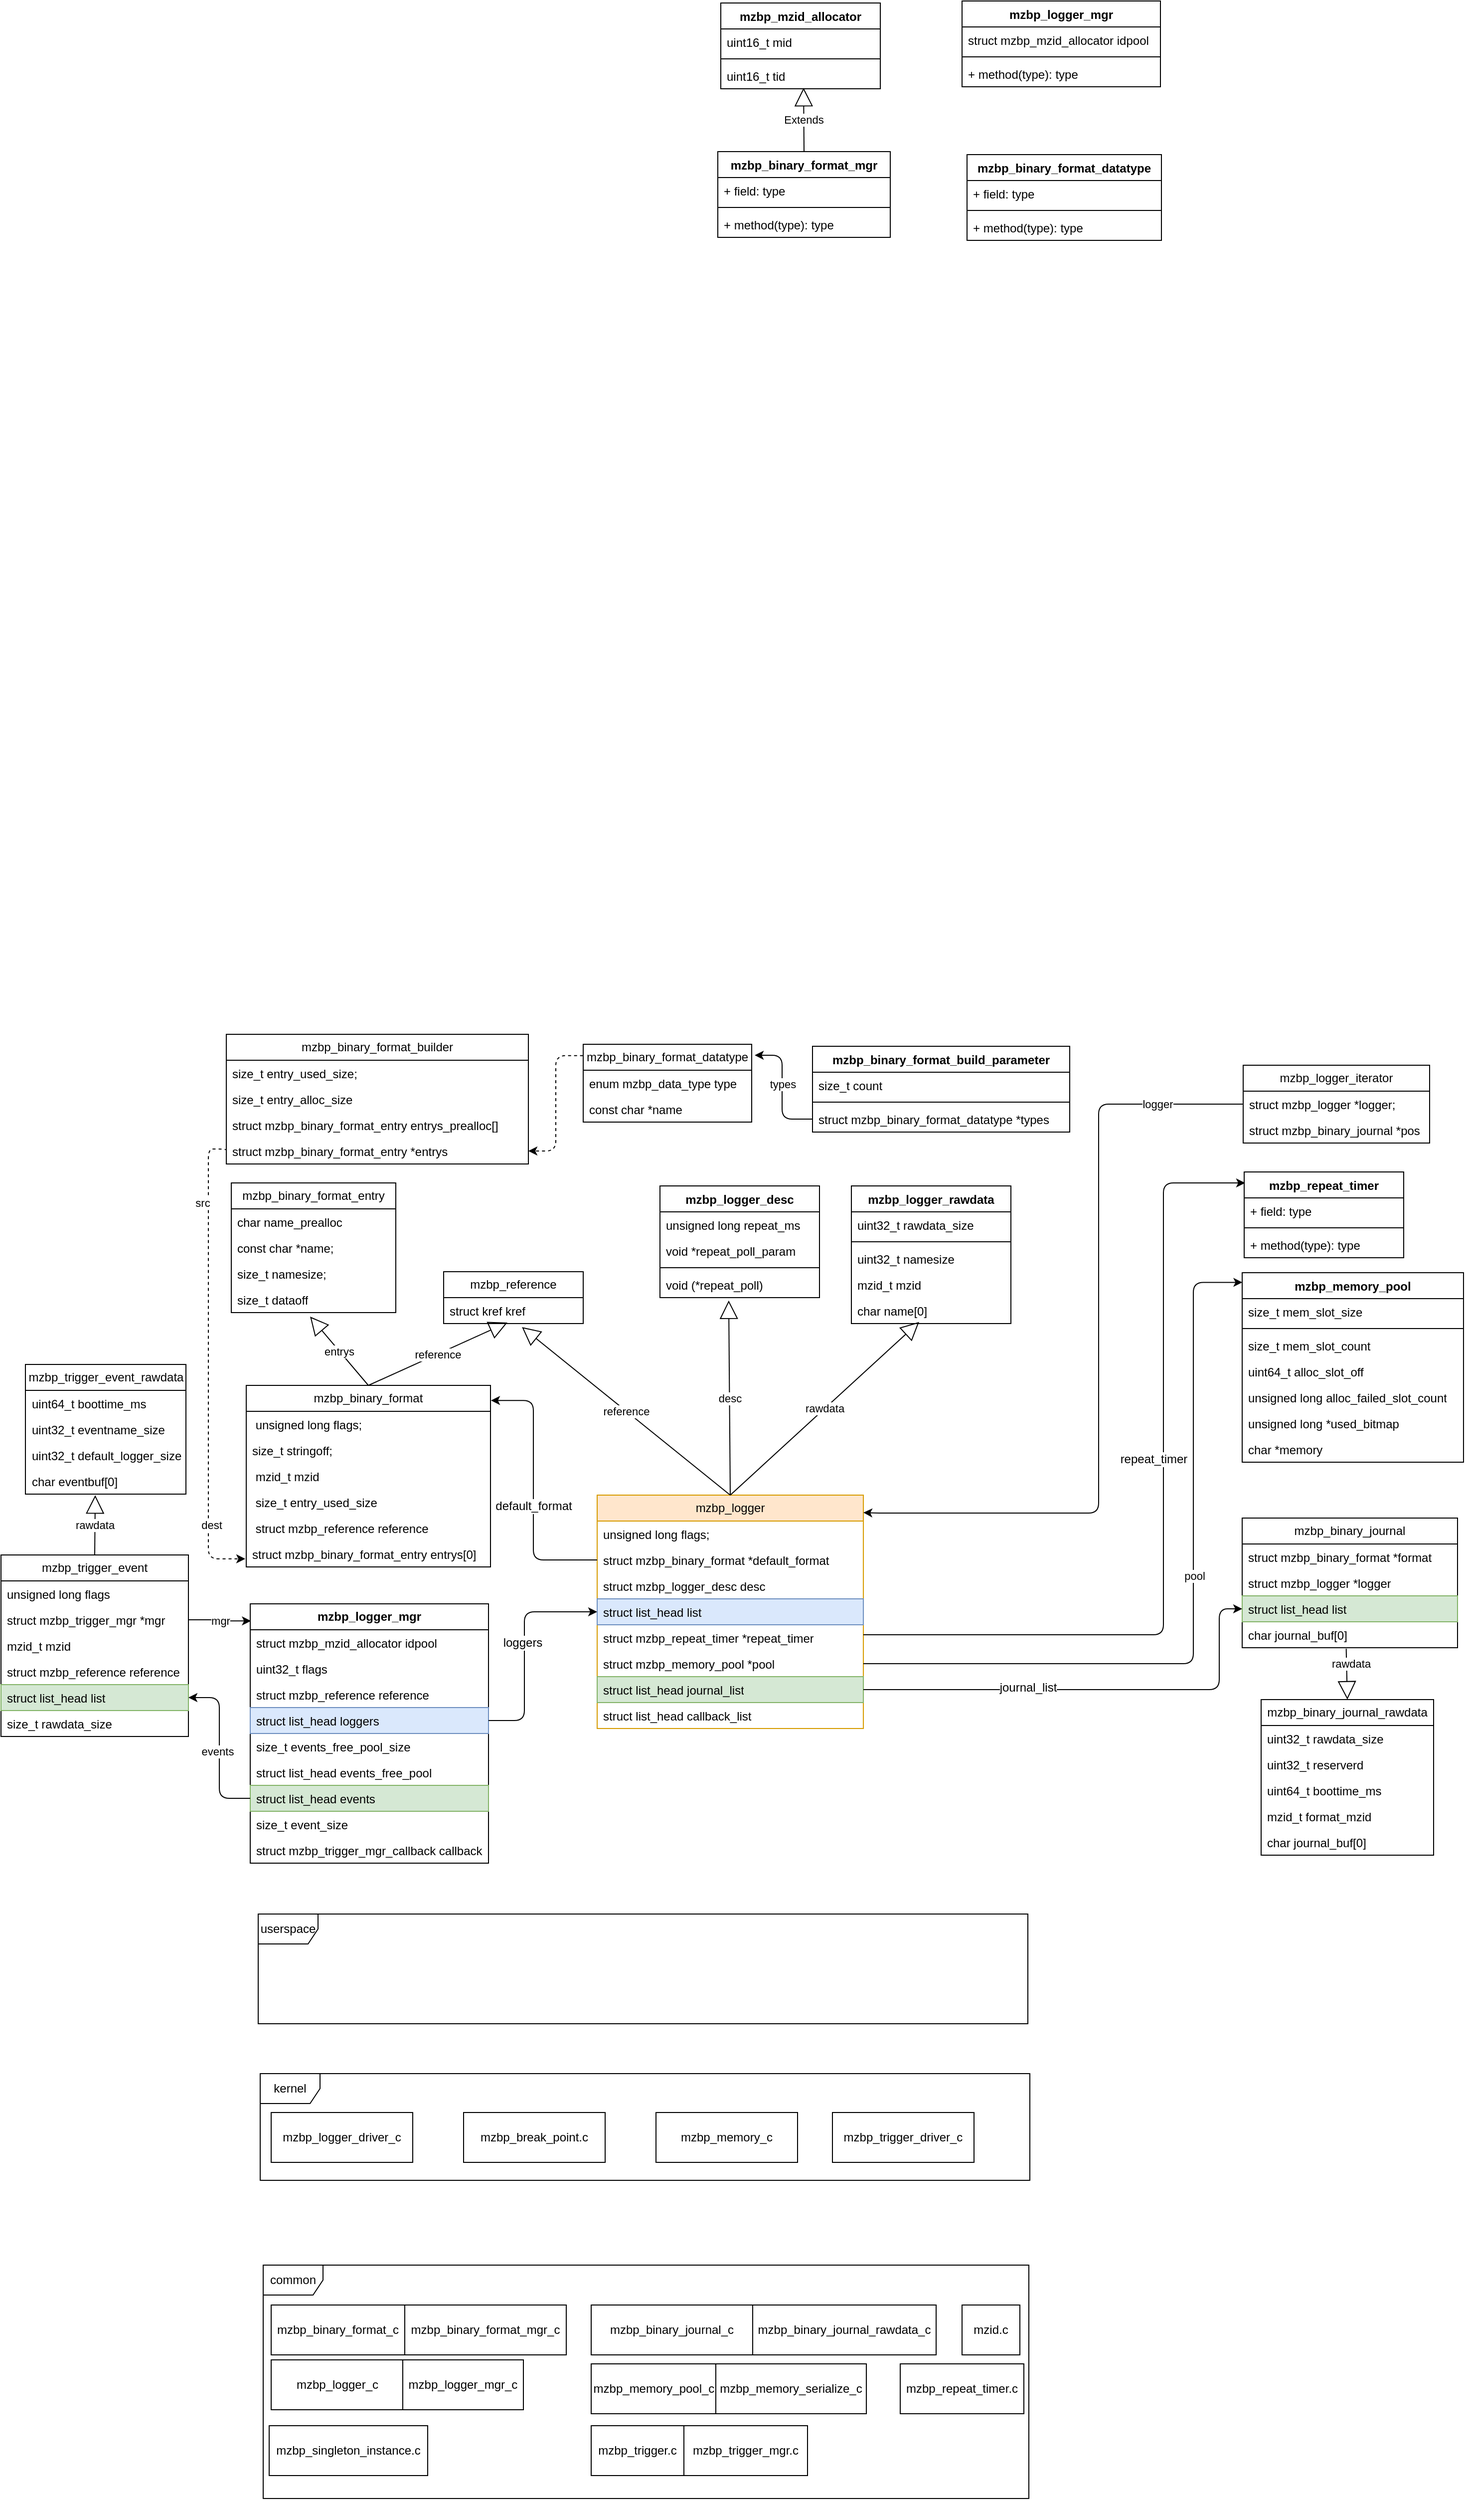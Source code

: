 <mxfile version="24.3.1" type="github">
  <diagram name="第 1 页" id="g3Hd0jUkaO_XOJKfGeiR">
    <mxGraphModel dx="2413" dy="306" grid="0" gridSize="10" guides="1" tooltips="1" connect="1" arrows="1" fold="1" page="0" pageScale="1" pageWidth="827" pageHeight="1169" math="0" shadow="0">
      <root>
        <mxCell id="0" />
        <mxCell id="1" parent="0" />
        <mxCell id="iTceiT4nKeH-VWD7ciHX-1" value="mzbp_reference" style="swimlane;fontStyle=0;childLayout=stackLayout;horizontal=1;startSize=26;fillColor=none;horizontalStack=0;resizeParent=1;resizeParentMax=0;resizeLast=0;collapsible=1;marginBottom=0;whiteSpace=wrap;html=1;" parent="1" vertex="1">
          <mxGeometry x="-50" y="1740" width="140" height="52" as="geometry" />
        </mxCell>
        <mxCell id="iTceiT4nKeH-VWD7ciHX-2" value="struct kref kref" style="text;strokeColor=none;fillColor=none;align=left;verticalAlign=top;spacingLeft=4;spacingRight=4;overflow=hidden;rotatable=0;points=[[0,0.5],[1,0.5]];portConstraint=eastwest;whiteSpace=wrap;html=1;" parent="iTceiT4nKeH-VWD7ciHX-1" vertex="1">
          <mxGeometry y="26" width="140" height="26" as="geometry" />
        </mxCell>
        <mxCell id="iTceiT4nKeH-VWD7ciHX-5" value="mzbp_binary_format" style="swimlane;fontStyle=0;childLayout=stackLayout;horizontal=1;startSize=26;fillColor=none;horizontalStack=0;resizeParent=1;resizeParentMax=0;resizeLast=0;collapsible=1;marginBottom=0;whiteSpace=wrap;html=1;" parent="1" vertex="1">
          <mxGeometry x="-248" y="1854" width="245" height="182" as="geometry" />
        </mxCell>
        <mxCell id="iTceiT4nKeH-VWD7ciHX-6" value="&amp;nbsp;unsigned long flags;" style="text;strokeColor=none;fillColor=none;align=left;verticalAlign=top;spacingLeft=4;spacingRight=4;overflow=hidden;rotatable=0;points=[[0,0.5],[1,0.5]];portConstraint=eastwest;whiteSpace=wrap;html=1;" parent="iTceiT4nKeH-VWD7ciHX-5" vertex="1">
          <mxGeometry y="26" width="245" height="26" as="geometry" />
        </mxCell>
        <mxCell id="0FKUfAftavoVTA-sGFL--50" value="size_t stringoff;" style="text;strokeColor=none;fillColor=none;align=left;verticalAlign=top;spacingLeft=4;spacingRight=4;overflow=hidden;rotatable=0;points=[[0,0.5],[1,0.5]];portConstraint=eastwest;whiteSpace=wrap;html=1;" parent="iTceiT4nKeH-VWD7ciHX-5" vertex="1">
          <mxGeometry y="52" width="245" height="26" as="geometry" />
        </mxCell>
        <mxCell id="iTceiT4nKeH-VWD7ciHX-7" value="&amp;nbsp;mzid_t mzid" style="text;strokeColor=none;fillColor=none;align=left;verticalAlign=top;spacingLeft=4;spacingRight=4;overflow=hidden;rotatable=0;points=[[0,0.5],[1,0.5]];portConstraint=eastwest;whiteSpace=wrap;html=1;" parent="iTceiT4nKeH-VWD7ciHX-5" vertex="1">
          <mxGeometry y="78" width="245" height="26" as="geometry" />
        </mxCell>
        <mxCell id="0FKUfAftavoVTA-sGFL--49" value="&amp;nbsp;size_t entry_used_size" style="text;strokeColor=none;fillColor=none;align=left;verticalAlign=top;spacingLeft=4;spacingRight=4;overflow=hidden;rotatable=0;points=[[0,0.5],[1,0.5]];portConstraint=eastwest;whiteSpace=wrap;html=1;" parent="iTceiT4nKeH-VWD7ciHX-5" vertex="1">
          <mxGeometry y="104" width="245" height="26" as="geometry" />
        </mxCell>
        <mxCell id="0FKUfAftavoVTA-sGFL--17" value="&amp;nbsp;struct mzbp_reference reference" style="text;strokeColor=none;fillColor=none;align=left;verticalAlign=top;spacingLeft=4;spacingRight=4;overflow=hidden;rotatable=0;points=[[0,0.5],[1,0.5]];portConstraint=eastwest;whiteSpace=wrap;html=1;" parent="iTceiT4nKeH-VWD7ciHX-5" vertex="1">
          <mxGeometry y="130" width="245" height="26" as="geometry" />
        </mxCell>
        <mxCell id="iTceiT4nKeH-VWD7ciHX-8" value="struct mzbp_binary_format_entry entrys[0]" style="text;strokeColor=none;fillColor=none;align=left;verticalAlign=top;spacingLeft=4;spacingRight=4;overflow=hidden;rotatable=0;points=[[0,0.5],[1,0.5]];portConstraint=eastwest;whiteSpace=wrap;html=1;" parent="iTceiT4nKeH-VWD7ciHX-5" vertex="1">
          <mxGeometry y="156" width="245" height="26" as="geometry" />
        </mxCell>
        <mxCell id="iTceiT4nKeH-VWD7ciHX-9" value="reference" style="endArrow=block;endSize=16;endFill=0;html=1;rounded=0;exitX=0.5;exitY=0;exitDx=0;exitDy=0;entryX=0.457;entryY=0.962;entryDx=0;entryDy=0;entryPerimeter=0;" parent="1" source="iTceiT4nKeH-VWD7ciHX-5" target="iTceiT4nKeH-VWD7ciHX-2" edge="1">
          <mxGeometry width="160" relative="1" as="geometry">
            <mxPoint x="215" y="1607" as="sourcePoint" />
            <mxPoint x="375" y="1607" as="targetPoint" />
          </mxGeometry>
        </mxCell>
        <mxCell id="iTceiT4nKeH-VWD7ciHX-10" value="mzbp_binary_format_entry" style="swimlane;fontStyle=0;childLayout=stackLayout;horizontal=1;startSize=26;fillColor=none;horizontalStack=0;resizeParent=1;resizeParentMax=0;resizeLast=0;collapsible=1;marginBottom=0;whiteSpace=wrap;html=1;" parent="1" vertex="1">
          <mxGeometry x="-263" y="1651" width="165" height="130" as="geometry" />
        </mxCell>
        <mxCell id="iTceiT4nKeH-VWD7ciHX-11" value="char name_prealloc" style="text;strokeColor=none;fillColor=none;align=left;verticalAlign=top;spacingLeft=4;spacingRight=4;overflow=hidden;rotatable=0;points=[[0,0.5],[1,0.5]];portConstraint=eastwest;whiteSpace=wrap;html=1;" parent="iTceiT4nKeH-VWD7ciHX-10" vertex="1">
          <mxGeometry y="26" width="165" height="26" as="geometry" />
        </mxCell>
        <mxCell id="iTceiT4nKeH-VWD7ciHX-12" value="const char *name;" style="text;strokeColor=none;fillColor=none;align=left;verticalAlign=top;spacingLeft=4;spacingRight=4;overflow=hidden;rotatable=0;points=[[0,0.5],[1,0.5]];portConstraint=eastwest;whiteSpace=wrap;html=1;" parent="iTceiT4nKeH-VWD7ciHX-10" vertex="1">
          <mxGeometry y="52" width="165" height="26" as="geometry" />
        </mxCell>
        <mxCell id="iTceiT4nKeH-VWD7ciHX-13" value="size_t namesize;" style="text;strokeColor=none;fillColor=none;align=left;verticalAlign=top;spacingLeft=4;spacingRight=4;overflow=hidden;rotatable=0;points=[[0,0.5],[1,0.5]];portConstraint=eastwest;whiteSpace=wrap;html=1;" parent="iTceiT4nKeH-VWD7ciHX-10" vertex="1">
          <mxGeometry y="78" width="165" height="26" as="geometry" />
        </mxCell>
        <mxCell id="iTceiT4nKeH-VWD7ciHX-14" value="size_t dataoff" style="text;strokeColor=none;fillColor=none;align=left;verticalAlign=top;spacingLeft=4;spacingRight=4;overflow=hidden;rotatable=0;points=[[0,0.5],[1,0.5]];portConstraint=eastwest;whiteSpace=wrap;html=1;" parent="iTceiT4nKeH-VWD7ciHX-10" vertex="1">
          <mxGeometry y="104" width="165" height="26" as="geometry" />
        </mxCell>
        <mxCell id="iTceiT4nKeH-VWD7ciHX-15" value="entrys" style="endArrow=block;endSize=16;endFill=0;html=1;rounded=0;exitX=0.5;exitY=0;exitDx=0;exitDy=0;entryX=0.479;entryY=1.154;entryDx=0;entryDy=0;entryPerimeter=0;" parent="1" source="iTceiT4nKeH-VWD7ciHX-5" target="iTceiT4nKeH-VWD7ciHX-14" edge="1">
          <mxGeometry width="160" relative="1" as="geometry">
            <mxPoint x="217" y="1826" as="sourcePoint" />
            <mxPoint x="377" y="1826" as="targetPoint" />
          </mxGeometry>
        </mxCell>
        <mxCell id="iTceiT4nKeH-VWD7ciHX-16" value="mzbp_logger" style="swimlane;fontStyle=0;childLayout=stackLayout;horizontal=1;startSize=26;fillColor=#ffe6cc;horizontalStack=0;resizeParent=1;resizeParentMax=0;resizeLast=0;collapsible=1;marginBottom=0;whiteSpace=wrap;html=1;strokeColor=#d79b00;" parent="1" vertex="1">
          <mxGeometry x="104" y="1964" width="267" height="234" as="geometry" />
        </mxCell>
        <mxCell id="iTceiT4nKeH-VWD7ciHX-17" value="unsigned long flags;" style="text;strokeColor=none;fillColor=none;align=left;verticalAlign=top;spacingLeft=4;spacingRight=4;overflow=hidden;rotatable=0;points=[[0,0.5],[1,0.5]];portConstraint=eastwest;whiteSpace=wrap;html=1;" parent="iTceiT4nKeH-VWD7ciHX-16" vertex="1">
          <mxGeometry y="26" width="267" height="26" as="geometry" />
        </mxCell>
        <mxCell id="0FKUfAftavoVTA-sGFL--28" value="struct mzbp_binary_format *default_format" style="text;strokeColor=none;fillColor=none;align=left;verticalAlign=top;spacingLeft=4;spacingRight=4;overflow=hidden;rotatable=0;points=[[0,0.5],[1,0.5]];portConstraint=eastwest;whiteSpace=wrap;html=1;" parent="iTceiT4nKeH-VWD7ciHX-16" vertex="1">
          <mxGeometry y="52" width="267" height="26" as="geometry" />
        </mxCell>
        <mxCell id="0FKUfAftavoVTA-sGFL--27" value="struct mzbp_logger_desc desc" style="text;strokeColor=none;fillColor=none;align=left;verticalAlign=top;spacingLeft=4;spacingRight=4;overflow=hidden;rotatable=0;points=[[0,0.5],[1,0.5]];portConstraint=eastwest;whiteSpace=wrap;html=1;" parent="iTceiT4nKeH-VWD7ciHX-16" vertex="1">
          <mxGeometry y="78" width="267" height="26" as="geometry" />
        </mxCell>
        <mxCell id="iTceiT4nKeH-VWD7ciHX-18" value="struct list_head list" style="text;strokeColor=#6c8ebf;fillColor=#dae8fc;align=left;verticalAlign=top;spacingLeft=4;spacingRight=4;overflow=hidden;rotatable=0;points=[[0,0.5],[1,0.5]];portConstraint=eastwest;whiteSpace=wrap;html=1;" parent="iTceiT4nKeH-VWD7ciHX-16" vertex="1">
          <mxGeometry y="104" width="267" height="26" as="geometry" />
        </mxCell>
        <mxCell id="iTceiT4nKeH-VWD7ciHX-37" value="struct mzbp_repeat_timer *repeat_timer" style="text;strokeColor=none;fillColor=none;align=left;verticalAlign=top;spacingLeft=4;spacingRight=4;overflow=hidden;rotatable=0;points=[[0,0.5],[1,0.5]];portConstraint=eastwest;whiteSpace=wrap;html=1;" parent="iTceiT4nKeH-VWD7ciHX-16" vertex="1">
          <mxGeometry y="130" width="267" height="26" as="geometry" />
        </mxCell>
        <mxCell id="iTceiT4nKeH-VWD7ciHX-19" value="struct mzbp_memory_pool *pool" style="text;strokeColor=none;fillColor=none;align=left;verticalAlign=top;spacingLeft=4;spacingRight=4;overflow=hidden;rotatable=0;points=[[0,0.5],[1,0.5]];portConstraint=eastwest;whiteSpace=wrap;html=1;" parent="iTceiT4nKeH-VWD7ciHX-16" vertex="1">
          <mxGeometry y="156" width="267" height="26" as="geometry" />
        </mxCell>
        <mxCell id="2hhD5rwbu-yavu2AxfHl-5" value="struct list_head journal_list" style="text;strokeColor=#82b366;fillColor=#d5e8d4;align=left;verticalAlign=top;spacingLeft=4;spacingRight=4;overflow=hidden;rotatable=0;points=[[0,0.5],[1,0.5]];portConstraint=eastwest;whiteSpace=wrap;html=1;" vertex="1" parent="iTceiT4nKeH-VWD7ciHX-16">
          <mxGeometry y="182" width="267" height="26" as="geometry" />
        </mxCell>
        <mxCell id="2hhD5rwbu-yavu2AxfHl-1" value="struct list_head callback_list" style="text;strokeColor=none;fillColor=none;align=left;verticalAlign=top;spacingLeft=4;spacingRight=4;overflow=hidden;rotatable=0;points=[[0,0.5],[1,0.5]];portConstraint=eastwest;whiteSpace=wrap;html=1;" vertex="1" parent="iTceiT4nKeH-VWD7ciHX-16">
          <mxGeometry y="208" width="267" height="26" as="geometry" />
        </mxCell>
        <mxCell id="iTceiT4nKeH-VWD7ciHX-20" value="mzbp_logger_desc" style="swimlane;fontStyle=1;align=center;verticalAlign=top;childLayout=stackLayout;horizontal=1;startSize=26;horizontalStack=0;resizeParent=1;resizeParentMax=0;resizeLast=0;collapsible=1;marginBottom=0;whiteSpace=wrap;html=1;" parent="1" vertex="1">
          <mxGeometry x="167" y="1654" width="160" height="112" as="geometry" />
        </mxCell>
        <mxCell id="iTceiT4nKeH-VWD7ciHX-21" value="unsigned long repeat_ms" style="text;strokeColor=none;fillColor=none;align=left;verticalAlign=top;spacingLeft=4;spacingRight=4;overflow=hidden;rotatable=0;points=[[0,0.5],[1,0.5]];portConstraint=eastwest;whiteSpace=wrap;html=1;" parent="iTceiT4nKeH-VWD7ciHX-20" vertex="1">
          <mxGeometry y="26" width="160" height="26" as="geometry" />
        </mxCell>
        <mxCell id="iTceiT4nKeH-VWD7ciHX-47" value="void *repeat_poll_param" style="text;strokeColor=none;fillColor=none;align=left;verticalAlign=top;spacingLeft=4;spacingRight=4;overflow=hidden;rotatable=0;points=[[0,0.5],[1,0.5]];portConstraint=eastwest;whiteSpace=wrap;html=1;" parent="iTceiT4nKeH-VWD7ciHX-20" vertex="1">
          <mxGeometry y="52" width="160" height="26" as="geometry" />
        </mxCell>
        <mxCell id="iTceiT4nKeH-VWD7ciHX-22" value="" style="line;strokeWidth=1;fillColor=none;align=left;verticalAlign=middle;spacingTop=-1;spacingLeft=3;spacingRight=3;rotatable=0;labelPosition=right;points=[];portConstraint=eastwest;strokeColor=inherit;" parent="iTceiT4nKeH-VWD7ciHX-20" vertex="1">
          <mxGeometry y="78" width="160" height="8" as="geometry" />
        </mxCell>
        <mxCell id="iTceiT4nKeH-VWD7ciHX-23" value="void (*repeat_poll)" style="text;strokeColor=none;fillColor=none;align=left;verticalAlign=top;spacingLeft=4;spacingRight=4;overflow=hidden;rotatable=0;points=[[0,0.5],[1,0.5]];portConstraint=eastwest;whiteSpace=wrap;html=1;" parent="iTceiT4nKeH-VWD7ciHX-20" vertex="1">
          <mxGeometry y="86" width="160" height="26" as="geometry" />
        </mxCell>
        <mxCell id="iTceiT4nKeH-VWD7ciHX-24" style="edgeStyle=orthogonalEdgeStyle;rounded=1;orthogonalLoop=1;jettySize=auto;html=1;curved=0;exitX=0;exitY=0.5;exitDx=0;exitDy=0;entryX=1.002;entryY=0.083;entryDx=0;entryDy=0;entryPerimeter=0;" parent="1" source="0FKUfAftavoVTA-sGFL--28" target="iTceiT4nKeH-VWD7ciHX-5" edge="1">
          <mxGeometry relative="1" as="geometry">
            <mxPoint x="-3" y="1897" as="targetPoint" />
            <Array as="points">
              <mxPoint x="40" y="2029" />
              <mxPoint x="40" y="1869" />
            </Array>
          </mxGeometry>
        </mxCell>
        <mxCell id="iTceiT4nKeH-VWD7ciHX-25" value="&lt;span style=&quot;font-size: 12px; text-align: left; text-wrap: wrap;&quot;&gt;default_format&lt;/span&gt;" style="edgeLabel;html=1;align=center;verticalAlign=middle;resizable=0;points=[];" parent="iTceiT4nKeH-VWD7ciHX-24" vertex="1" connectable="0">
          <mxGeometry x="-0.109" relative="1" as="geometry">
            <mxPoint as="offset" />
          </mxGeometry>
        </mxCell>
        <mxCell id="iTceiT4nKeH-VWD7ciHX-26" value="desc" style="endArrow=block;endSize=16;endFill=0;html=1;rounded=0;exitX=0.5;exitY=0;exitDx=0;exitDy=0;entryX=0.431;entryY=1.109;entryDx=0;entryDy=0;entryPerimeter=0;" parent="1" source="iTceiT4nKeH-VWD7ciHX-16" target="iTceiT4nKeH-VWD7ciHX-23" edge="1">
          <mxGeometry width="160" relative="1" as="geometry">
            <mxPoint x="604" y="1961" as="sourcePoint" />
            <mxPoint x="288" y="1676" as="targetPoint" />
          </mxGeometry>
        </mxCell>
        <mxCell id="iTceiT4nKeH-VWD7ciHX-27" value="mzbp_repeat_timer" style="swimlane;fontStyle=1;align=center;verticalAlign=top;childLayout=stackLayout;horizontal=1;startSize=26;horizontalStack=0;resizeParent=1;resizeParentMax=0;resizeLast=0;collapsible=1;marginBottom=0;whiteSpace=wrap;html=1;" parent="1" vertex="1">
          <mxGeometry x="753" y="1640" width="160" height="86" as="geometry" />
        </mxCell>
        <mxCell id="iTceiT4nKeH-VWD7ciHX-28" value="+ field: type" style="text;strokeColor=none;fillColor=none;align=left;verticalAlign=top;spacingLeft=4;spacingRight=4;overflow=hidden;rotatable=0;points=[[0,0.5],[1,0.5]];portConstraint=eastwest;whiteSpace=wrap;html=1;" parent="iTceiT4nKeH-VWD7ciHX-27" vertex="1">
          <mxGeometry y="26" width="160" height="26" as="geometry" />
        </mxCell>
        <mxCell id="iTceiT4nKeH-VWD7ciHX-29" value="" style="line;strokeWidth=1;fillColor=none;align=left;verticalAlign=middle;spacingTop=-1;spacingLeft=3;spacingRight=3;rotatable=0;labelPosition=right;points=[];portConstraint=eastwest;strokeColor=inherit;" parent="iTceiT4nKeH-VWD7ciHX-27" vertex="1">
          <mxGeometry y="52" width="160" height="8" as="geometry" />
        </mxCell>
        <mxCell id="iTceiT4nKeH-VWD7ciHX-30" value="+ method(type): type" style="text;strokeColor=none;fillColor=none;align=left;verticalAlign=top;spacingLeft=4;spacingRight=4;overflow=hidden;rotatable=0;points=[[0,0.5],[1,0.5]];portConstraint=eastwest;whiteSpace=wrap;html=1;" parent="iTceiT4nKeH-VWD7ciHX-27" vertex="1">
          <mxGeometry y="60" width="160" height="26" as="geometry" />
        </mxCell>
        <mxCell id="iTceiT4nKeH-VWD7ciHX-31" style="edgeStyle=orthogonalEdgeStyle;rounded=1;orthogonalLoop=1;jettySize=auto;html=1;entryX=0.006;entryY=0.128;entryDx=0;entryDy=0;entryPerimeter=0;curved=0;" parent="1" target="iTceiT4nKeH-VWD7ciHX-27" edge="1">
          <mxGeometry relative="1" as="geometry">
            <Array as="points">
              <mxPoint x="672" y="2104" />
              <mxPoint x="672" y="1651" />
            </Array>
            <mxPoint x="371" y="2104" as="sourcePoint" />
          </mxGeometry>
        </mxCell>
        <mxCell id="iTceiT4nKeH-VWD7ciHX-32" value="&lt;span style=&quot;font-size: 12px; text-align: left; text-wrap: wrap;&quot;&gt;repeat_timer&lt;/span&gt;" style="edgeLabel;html=1;align=center;verticalAlign=middle;resizable=0;points=[];" parent="iTceiT4nKeH-VWD7ciHX-31" vertex="1" connectable="0">
          <mxGeometry x="0.137" y="1" relative="1" as="geometry">
            <mxPoint x="-9" y="-2" as="offset" />
          </mxGeometry>
        </mxCell>
        <mxCell id="iTceiT4nKeH-VWD7ciHX-33" value="mzbp_memory_pool" style="swimlane;fontStyle=1;align=center;verticalAlign=top;childLayout=stackLayout;horizontal=1;startSize=26;horizontalStack=0;resizeParent=1;resizeParentMax=0;resizeLast=0;collapsible=1;marginBottom=0;whiteSpace=wrap;html=1;" parent="1" vertex="1">
          <mxGeometry x="751" y="1741" width="222" height="190" as="geometry" />
        </mxCell>
        <mxCell id="iTceiT4nKeH-VWD7ciHX-34" value="size_t mem_slot_size" style="text;strokeColor=none;fillColor=none;align=left;verticalAlign=top;spacingLeft=4;spacingRight=4;overflow=hidden;rotatable=0;points=[[0,0.5],[1,0.5]];portConstraint=eastwest;whiteSpace=wrap;html=1;" parent="iTceiT4nKeH-VWD7ciHX-33" vertex="1">
          <mxGeometry y="26" width="222" height="26" as="geometry" />
        </mxCell>
        <mxCell id="iTceiT4nKeH-VWD7ciHX-35" value="" style="line;strokeWidth=1;fillColor=none;align=left;verticalAlign=middle;spacingTop=-1;spacingLeft=3;spacingRight=3;rotatable=0;labelPosition=right;points=[];portConstraint=eastwest;strokeColor=inherit;" parent="iTceiT4nKeH-VWD7ciHX-33" vertex="1">
          <mxGeometry y="52" width="222" height="8" as="geometry" />
        </mxCell>
        <mxCell id="iTceiT4nKeH-VWD7ciHX-36" value="size_t mem_slot_count" style="text;strokeColor=none;fillColor=none;align=left;verticalAlign=top;spacingLeft=4;spacingRight=4;overflow=hidden;rotatable=0;points=[[0,0.5],[1,0.5]];portConstraint=eastwest;whiteSpace=wrap;html=1;" parent="iTceiT4nKeH-VWD7ciHX-33" vertex="1">
          <mxGeometry y="60" width="222" height="26" as="geometry" />
        </mxCell>
        <mxCell id="0FKUfAftavoVTA-sGFL--19" value="uint64_t alloc_slot_off" style="text;strokeColor=none;fillColor=none;align=left;verticalAlign=top;spacingLeft=4;spacingRight=4;overflow=hidden;rotatable=0;points=[[0,0.5],[1,0.5]];portConstraint=eastwest;whiteSpace=wrap;html=1;" parent="iTceiT4nKeH-VWD7ciHX-33" vertex="1">
          <mxGeometry y="86" width="222" height="26" as="geometry" />
        </mxCell>
        <mxCell id="0FKUfAftavoVTA-sGFL--20" value="unsigned long alloc_failed_slot_count" style="text;strokeColor=none;fillColor=none;align=left;verticalAlign=top;spacingLeft=4;spacingRight=4;overflow=hidden;rotatable=0;points=[[0,0.5],[1,0.5]];portConstraint=eastwest;whiteSpace=wrap;html=1;" parent="iTceiT4nKeH-VWD7ciHX-33" vertex="1">
          <mxGeometry y="112" width="222" height="26" as="geometry" />
        </mxCell>
        <mxCell id="0FKUfAftavoVTA-sGFL--21" value="unsigned long *used_bitmap" style="text;strokeColor=none;fillColor=none;align=left;verticalAlign=top;spacingLeft=4;spacingRight=4;overflow=hidden;rotatable=0;points=[[0,0.5],[1,0.5]];portConstraint=eastwest;whiteSpace=wrap;html=1;" parent="iTceiT4nKeH-VWD7ciHX-33" vertex="1">
          <mxGeometry y="138" width="222" height="26" as="geometry" />
        </mxCell>
        <mxCell id="0FKUfAftavoVTA-sGFL--22" value="char *memory" style="text;strokeColor=none;fillColor=none;align=left;verticalAlign=top;spacingLeft=4;spacingRight=4;overflow=hidden;rotatable=0;points=[[0,0.5],[1,0.5]];portConstraint=eastwest;whiteSpace=wrap;html=1;" parent="iTceiT4nKeH-VWD7ciHX-33" vertex="1">
          <mxGeometry y="164" width="222" height="26" as="geometry" />
        </mxCell>
        <mxCell id="iTceiT4nKeH-VWD7ciHX-38" style="edgeStyle=orthogonalEdgeStyle;rounded=1;orthogonalLoop=1;jettySize=auto;html=1;curved=0;entryX=0.001;entryY=0.051;entryDx=0;entryDy=0;entryPerimeter=0;exitX=1;exitY=0.5;exitDx=0;exitDy=0;" parent="1" source="iTceiT4nKeH-VWD7ciHX-19" target="iTceiT4nKeH-VWD7ciHX-33" edge="1">
          <mxGeometry relative="1" as="geometry">
            <Array as="points">
              <mxPoint x="702" y="2133" />
              <mxPoint x="702" y="1751" />
            </Array>
            <mxPoint x="473" y="1871" as="sourcePoint" />
            <mxPoint x="709.11" y="1833.63" as="targetPoint" />
          </mxGeometry>
        </mxCell>
        <mxCell id="iTceiT4nKeH-VWD7ciHX-39" value="pool" style="edgeLabel;html=1;align=center;verticalAlign=middle;resizable=0;points=[];" parent="iTceiT4nKeH-VWD7ciHX-38" vertex="1" connectable="0">
          <mxGeometry x="0.1" y="-1" relative="1" as="geometry">
            <mxPoint as="offset" />
          </mxGeometry>
        </mxCell>
        <mxCell id="iTceiT4nKeH-VWD7ciHX-40" value="mzbp_logger_rawdata" style="swimlane;fontStyle=1;align=center;verticalAlign=top;childLayout=stackLayout;horizontal=1;startSize=26;horizontalStack=0;resizeParent=1;resizeParentMax=0;resizeLast=0;collapsible=1;marginBottom=0;whiteSpace=wrap;html=1;" parent="1" vertex="1">
          <mxGeometry x="359" y="1654" width="160" height="138" as="geometry" />
        </mxCell>
        <mxCell id="iTceiT4nKeH-VWD7ciHX-41" value="uint32_t rawdata_size" style="text;strokeColor=none;fillColor=none;align=left;verticalAlign=top;spacingLeft=4;spacingRight=4;overflow=hidden;rotatable=0;points=[[0,0.5],[1,0.5]];portConstraint=eastwest;whiteSpace=wrap;html=1;" parent="iTceiT4nKeH-VWD7ciHX-40" vertex="1">
          <mxGeometry y="26" width="160" height="26" as="geometry" />
        </mxCell>
        <mxCell id="iTceiT4nKeH-VWD7ciHX-42" value="" style="line;strokeWidth=1;fillColor=none;align=left;verticalAlign=middle;spacingTop=-1;spacingLeft=3;spacingRight=3;rotatable=0;labelPosition=right;points=[];portConstraint=eastwest;strokeColor=inherit;" parent="iTceiT4nKeH-VWD7ciHX-40" vertex="1">
          <mxGeometry y="52" width="160" height="8" as="geometry" />
        </mxCell>
        <mxCell id="iTceiT4nKeH-VWD7ciHX-43" value="uint32_t namesize" style="text;strokeColor=none;fillColor=none;align=left;verticalAlign=top;spacingLeft=4;spacingRight=4;overflow=hidden;rotatable=0;points=[[0,0.5],[1,0.5]];portConstraint=eastwest;whiteSpace=wrap;html=1;" parent="iTceiT4nKeH-VWD7ciHX-40" vertex="1">
          <mxGeometry y="60" width="160" height="26" as="geometry" />
        </mxCell>
        <mxCell id="0FKUfAftavoVTA-sGFL--25" value="mzid_t mzid" style="text;strokeColor=none;fillColor=none;align=left;verticalAlign=top;spacingLeft=4;spacingRight=4;overflow=hidden;rotatable=0;points=[[0,0.5],[1,0.5]];portConstraint=eastwest;whiteSpace=wrap;html=1;" parent="iTceiT4nKeH-VWD7ciHX-40" vertex="1">
          <mxGeometry y="86" width="160" height="26" as="geometry" />
        </mxCell>
        <mxCell id="0FKUfAftavoVTA-sGFL--26" value="char name[0]" style="text;strokeColor=none;fillColor=none;align=left;verticalAlign=top;spacingLeft=4;spacingRight=4;overflow=hidden;rotatable=0;points=[[0,0.5],[1,0.5]];portConstraint=eastwest;whiteSpace=wrap;html=1;" parent="iTceiT4nKeH-VWD7ciHX-40" vertex="1">
          <mxGeometry y="112" width="160" height="26" as="geometry" />
        </mxCell>
        <mxCell id="iTceiT4nKeH-VWD7ciHX-44" value="rawdata" style="endArrow=block;endSize=16;endFill=0;html=1;rounded=0;exitX=0.5;exitY=0;exitDx=0;exitDy=0;entryX=0.425;entryY=0.937;entryDx=0;entryDy=0;entryPerimeter=0;" parent="1" source="iTceiT4nKeH-VWD7ciHX-16" target="0FKUfAftavoVTA-sGFL--26" edge="1">
          <mxGeometry width="160" relative="1" as="geometry">
            <mxPoint x="632" y="1957" as="sourcePoint" />
            <mxPoint x="792" y="1957" as="targetPoint" />
          </mxGeometry>
        </mxCell>
        <mxCell id="iTceiT4nKeH-VWD7ciHX-45" value="reference" style="endArrow=block;endSize=16;endFill=0;html=1;rounded=0;exitX=0.5;exitY=0;exitDx=0;exitDy=0;entryX=0.561;entryY=1.136;entryDx=0;entryDy=0;entryPerimeter=0;" parent="1" source="iTceiT4nKeH-VWD7ciHX-16" target="iTceiT4nKeH-VWD7ciHX-2" edge="1">
          <mxGeometry x="-0.003" width="160" relative="1" as="geometry">
            <mxPoint x="292" y="1965" as="sourcePoint" />
            <mxPoint x="452" y="1965" as="targetPoint" />
            <mxPoint as="offset" />
          </mxGeometry>
        </mxCell>
        <mxCell id="iTceiT4nKeH-VWD7ciHX-48" value="mzbp_logger_mgr" style="swimlane;fontStyle=1;align=center;verticalAlign=top;childLayout=stackLayout;horizontal=1;startSize=26;horizontalStack=0;resizeParent=1;resizeParentMax=0;resizeLast=0;collapsible=1;marginBottom=0;whiteSpace=wrap;html=1;" parent="1" vertex="1">
          <mxGeometry x="470" y="466" width="199" height="86" as="geometry" />
        </mxCell>
        <mxCell id="iTceiT4nKeH-VWD7ciHX-49" value="struct mzbp_mzid_allocator idpool" style="text;strokeColor=none;fillColor=none;align=left;verticalAlign=top;spacingLeft=4;spacingRight=4;overflow=hidden;rotatable=0;points=[[0,0.5],[1,0.5]];portConstraint=eastwest;whiteSpace=wrap;html=1;" parent="iTceiT4nKeH-VWD7ciHX-48" vertex="1">
          <mxGeometry y="26" width="199" height="26" as="geometry" />
        </mxCell>
        <mxCell id="iTceiT4nKeH-VWD7ciHX-50" value="" style="line;strokeWidth=1;fillColor=none;align=left;verticalAlign=middle;spacingTop=-1;spacingLeft=3;spacingRight=3;rotatable=0;labelPosition=right;points=[];portConstraint=eastwest;strokeColor=inherit;" parent="iTceiT4nKeH-VWD7ciHX-48" vertex="1">
          <mxGeometry y="52" width="199" height="8" as="geometry" />
        </mxCell>
        <mxCell id="iTceiT4nKeH-VWD7ciHX-51" value="+ method(type): type" style="text;strokeColor=none;fillColor=none;align=left;verticalAlign=top;spacingLeft=4;spacingRight=4;overflow=hidden;rotatable=0;points=[[0,0.5],[1,0.5]];portConstraint=eastwest;whiteSpace=wrap;html=1;" parent="iTceiT4nKeH-VWD7ciHX-48" vertex="1">
          <mxGeometry y="60" width="199" height="26" as="geometry" />
        </mxCell>
        <mxCell id="iTceiT4nKeH-VWD7ciHX-60" value="mzbp_binary_format_datatype" style="swimlane;fontStyle=1;align=center;verticalAlign=top;childLayout=stackLayout;horizontal=1;startSize=26;horizontalStack=0;resizeParent=1;resizeParentMax=0;resizeLast=0;collapsible=1;marginBottom=0;whiteSpace=wrap;html=1;" parent="1" vertex="1">
          <mxGeometry x="475" y="620" width="195" height="86" as="geometry" />
        </mxCell>
        <mxCell id="iTceiT4nKeH-VWD7ciHX-61" value="+ field: type" style="text;strokeColor=none;fillColor=none;align=left;verticalAlign=top;spacingLeft=4;spacingRight=4;overflow=hidden;rotatable=0;points=[[0,0.5],[1,0.5]];portConstraint=eastwest;whiteSpace=wrap;html=1;" parent="iTceiT4nKeH-VWD7ciHX-60" vertex="1">
          <mxGeometry y="26" width="195" height="26" as="geometry" />
        </mxCell>
        <mxCell id="iTceiT4nKeH-VWD7ciHX-62" value="" style="line;strokeWidth=1;fillColor=none;align=left;verticalAlign=middle;spacingTop=-1;spacingLeft=3;spacingRight=3;rotatable=0;labelPosition=right;points=[];portConstraint=eastwest;strokeColor=inherit;" parent="iTceiT4nKeH-VWD7ciHX-60" vertex="1">
          <mxGeometry y="52" width="195" height="8" as="geometry" />
        </mxCell>
        <mxCell id="iTceiT4nKeH-VWD7ciHX-63" value="+ method(type): type" style="text;strokeColor=none;fillColor=none;align=left;verticalAlign=top;spacingLeft=4;spacingRight=4;overflow=hidden;rotatable=0;points=[[0,0.5],[1,0.5]];portConstraint=eastwest;whiteSpace=wrap;html=1;" parent="iTceiT4nKeH-VWD7ciHX-60" vertex="1">
          <mxGeometry y="60" width="195" height="26" as="geometry" />
        </mxCell>
        <mxCell id="iTceiT4nKeH-VWD7ciHX-64" value="mzbp_binary_format_mgr" style="swimlane;fontStyle=1;align=center;verticalAlign=top;childLayout=stackLayout;horizontal=1;startSize=26;horizontalStack=0;resizeParent=1;resizeParentMax=0;resizeLast=0;collapsible=1;marginBottom=0;whiteSpace=wrap;html=1;" parent="1" vertex="1">
          <mxGeometry x="225" y="617" width="173" height="86" as="geometry" />
        </mxCell>
        <mxCell id="iTceiT4nKeH-VWD7ciHX-65" value="+ field: type" style="text;strokeColor=none;fillColor=none;align=left;verticalAlign=top;spacingLeft=4;spacingRight=4;overflow=hidden;rotatable=0;points=[[0,0.5],[1,0.5]];portConstraint=eastwest;whiteSpace=wrap;html=1;" parent="iTceiT4nKeH-VWD7ciHX-64" vertex="1">
          <mxGeometry y="26" width="173" height="26" as="geometry" />
        </mxCell>
        <mxCell id="iTceiT4nKeH-VWD7ciHX-66" value="" style="line;strokeWidth=1;fillColor=none;align=left;verticalAlign=middle;spacingTop=-1;spacingLeft=3;spacingRight=3;rotatable=0;labelPosition=right;points=[];portConstraint=eastwest;strokeColor=inherit;" parent="iTceiT4nKeH-VWD7ciHX-64" vertex="1">
          <mxGeometry y="52" width="173" height="8" as="geometry" />
        </mxCell>
        <mxCell id="iTceiT4nKeH-VWD7ciHX-67" value="+ method(type): type" style="text;strokeColor=none;fillColor=none;align=left;verticalAlign=top;spacingLeft=4;spacingRight=4;overflow=hidden;rotatable=0;points=[[0,0.5],[1,0.5]];portConstraint=eastwest;whiteSpace=wrap;html=1;" parent="iTceiT4nKeH-VWD7ciHX-64" vertex="1">
          <mxGeometry y="60" width="173" height="26" as="geometry" />
        </mxCell>
        <mxCell id="iTceiT4nKeH-VWD7ciHX-68" value="mzbp_binary_format_build_parameter" style="swimlane;fontStyle=1;align=center;verticalAlign=top;childLayout=stackLayout;horizontal=1;startSize=26;horizontalStack=0;resizeParent=1;resizeParentMax=0;resizeLast=0;collapsible=1;marginBottom=0;whiteSpace=wrap;html=1;" parent="1" vertex="1">
          <mxGeometry x="320" y="1514" width="258" height="86" as="geometry" />
        </mxCell>
        <mxCell id="iTceiT4nKeH-VWD7ciHX-69" value="size_t count" style="text;strokeColor=none;fillColor=none;align=left;verticalAlign=top;spacingLeft=4;spacingRight=4;overflow=hidden;rotatable=0;points=[[0,0.5],[1,0.5]];portConstraint=eastwest;whiteSpace=wrap;html=1;" parent="iTceiT4nKeH-VWD7ciHX-68" vertex="1">
          <mxGeometry y="26" width="258" height="26" as="geometry" />
        </mxCell>
        <mxCell id="iTceiT4nKeH-VWD7ciHX-70" value="" style="line;strokeWidth=1;fillColor=none;align=left;verticalAlign=middle;spacingTop=-1;spacingLeft=3;spacingRight=3;rotatable=0;labelPosition=right;points=[];portConstraint=eastwest;strokeColor=inherit;" parent="iTceiT4nKeH-VWD7ciHX-68" vertex="1">
          <mxGeometry y="52" width="258" height="8" as="geometry" />
        </mxCell>
        <mxCell id="iTceiT4nKeH-VWD7ciHX-71" value="struct mzbp_binary_format_datatype *types" style="text;strokeColor=none;fillColor=none;align=left;verticalAlign=top;spacingLeft=4;spacingRight=4;overflow=hidden;rotatable=0;points=[[0,0.5],[1,0.5]];portConstraint=eastwest;whiteSpace=wrap;html=1;" parent="iTceiT4nKeH-VWD7ciHX-68" vertex="1">
          <mxGeometry y="60" width="258" height="26" as="geometry" />
        </mxCell>
        <mxCell id="0FKUfAftavoVTA-sGFL--16" style="edgeStyle=orthogonalEdgeStyle;rounded=1;orthogonalLoop=1;jettySize=auto;html=1;entryX=1;entryY=0.5;entryDx=0;entryDy=0;exitX=-0.001;exitY=0.146;exitDx=0;exitDy=0;exitPerimeter=0;curved=0;dashed=1;" parent="1" source="iTceiT4nKeH-VWD7ciHX-82" target="0FKUfAftavoVTA-sGFL--10" edge="1">
          <mxGeometry relative="1" as="geometry" />
        </mxCell>
        <mxCell id="iTceiT4nKeH-VWD7ciHX-82" value="mzbp_binary_format_datatype" style="swimlane;fontStyle=0;childLayout=stackLayout;horizontal=1;startSize=26;fillColor=none;horizontalStack=0;resizeParent=1;resizeParentMax=0;resizeLast=0;collapsible=1;marginBottom=0;whiteSpace=wrap;html=1;" parent="1" vertex="1">
          <mxGeometry x="90" y="1512" width="169" height="78" as="geometry" />
        </mxCell>
        <mxCell id="iTceiT4nKeH-VWD7ciHX-83" value="enum mzbp_data_type type" style="text;strokeColor=none;fillColor=none;align=left;verticalAlign=top;spacingLeft=4;spacingRight=4;overflow=hidden;rotatable=0;points=[[0,0.5],[1,0.5]];portConstraint=eastwest;whiteSpace=wrap;html=1;" parent="iTceiT4nKeH-VWD7ciHX-82" vertex="1">
          <mxGeometry y="26" width="169" height="26" as="geometry" />
        </mxCell>
        <mxCell id="iTceiT4nKeH-VWD7ciHX-84" value="const char *name" style="text;strokeColor=none;fillColor=none;align=left;verticalAlign=top;spacingLeft=4;spacingRight=4;overflow=hidden;rotatable=0;points=[[0,0.5],[1,0.5]];portConstraint=eastwest;whiteSpace=wrap;html=1;" parent="iTceiT4nKeH-VWD7ciHX-82" vertex="1">
          <mxGeometry y="52" width="169" height="26" as="geometry" />
        </mxCell>
        <mxCell id="iTceiT4nKeH-VWD7ciHX-86" value="mzbp_mzid_allocator" style="swimlane;fontStyle=1;align=center;verticalAlign=top;childLayout=stackLayout;horizontal=1;startSize=26;horizontalStack=0;resizeParent=1;resizeParentMax=0;resizeLast=0;collapsible=1;marginBottom=0;whiteSpace=wrap;html=1;" parent="1" vertex="1">
          <mxGeometry x="228" y="468" width="160" height="86" as="geometry" />
        </mxCell>
        <mxCell id="iTceiT4nKeH-VWD7ciHX-87" value="uint16_t mid" style="text;strokeColor=none;fillColor=none;align=left;verticalAlign=top;spacingLeft=4;spacingRight=4;overflow=hidden;rotatable=0;points=[[0,0.5],[1,0.5]];portConstraint=eastwest;whiteSpace=wrap;html=1;" parent="iTceiT4nKeH-VWD7ciHX-86" vertex="1">
          <mxGeometry y="26" width="160" height="26" as="geometry" />
        </mxCell>
        <mxCell id="iTceiT4nKeH-VWD7ciHX-88" value="" style="line;strokeWidth=1;fillColor=none;align=left;verticalAlign=middle;spacingTop=-1;spacingLeft=3;spacingRight=3;rotatable=0;labelPosition=right;points=[];portConstraint=eastwest;strokeColor=inherit;" parent="iTceiT4nKeH-VWD7ciHX-86" vertex="1">
          <mxGeometry y="52" width="160" height="8" as="geometry" />
        </mxCell>
        <mxCell id="iTceiT4nKeH-VWD7ciHX-89" value="uint16_t tid" style="text;strokeColor=none;fillColor=none;align=left;verticalAlign=top;spacingLeft=4;spacingRight=4;overflow=hidden;rotatable=0;points=[[0,0.5],[1,0.5]];portConstraint=eastwest;whiteSpace=wrap;html=1;" parent="iTceiT4nKeH-VWD7ciHX-86" vertex="1">
          <mxGeometry y="60" width="160" height="26" as="geometry" />
        </mxCell>
        <mxCell id="iTceiT4nKeH-VWD7ciHX-90" value="Extends" style="endArrow=block;endSize=16;endFill=0;html=1;rounded=0;exitX=0.5;exitY=0;exitDx=0;exitDy=0;entryX=0.519;entryY=0.962;entryDx=0;entryDy=0;entryPerimeter=0;" parent="1" source="iTceiT4nKeH-VWD7ciHX-64" target="iTceiT4nKeH-VWD7ciHX-89" edge="1">
          <mxGeometry width="160" relative="1" as="geometry">
            <mxPoint x="276" y="764" as="sourcePoint" />
            <mxPoint x="436" y="764" as="targetPoint" />
          </mxGeometry>
        </mxCell>
        <mxCell id="iTceiT4nKeH-VWD7ciHX-91" style="edgeStyle=orthogonalEdgeStyle;rounded=1;orthogonalLoop=1;jettySize=auto;html=1;entryX=1.018;entryY=0.141;entryDx=0;entryDy=0;entryPerimeter=0;curved=0;" parent="1" source="iTceiT4nKeH-VWD7ciHX-71" target="iTceiT4nKeH-VWD7ciHX-82" edge="1">
          <mxGeometry relative="1" as="geometry" />
        </mxCell>
        <mxCell id="iTceiT4nKeH-VWD7ciHX-92" value="types" style="edgeLabel;html=1;align=center;verticalAlign=middle;resizable=0;points=[];" parent="iTceiT4nKeH-VWD7ciHX-91" vertex="1" connectable="0">
          <mxGeometry x="0.096" y="1" relative="1" as="geometry">
            <mxPoint x="1" y="1" as="offset" />
          </mxGeometry>
        </mxCell>
        <mxCell id="iTceiT4nKeH-VWD7ciHX-109" value="mzbp_binary_format_builder" style="swimlane;fontStyle=0;childLayout=stackLayout;horizontal=1;startSize=26;fillColor=none;horizontalStack=0;resizeParent=1;resizeParentMax=0;resizeLast=0;collapsible=1;marginBottom=0;whiteSpace=wrap;html=1;" parent="1" vertex="1">
          <mxGeometry x="-268" y="1502" width="303" height="130" as="geometry" />
        </mxCell>
        <mxCell id="iTceiT4nKeH-VWD7ciHX-118" value="size_t entry_used_size;" style="text;strokeColor=none;fillColor=none;align=left;verticalAlign=top;spacingLeft=4;spacingRight=4;overflow=hidden;rotatable=0;points=[[0,0.5],[1,0.5]];portConstraint=eastwest;whiteSpace=wrap;html=1;" parent="iTceiT4nKeH-VWD7ciHX-109" vertex="1">
          <mxGeometry y="26" width="303" height="26" as="geometry" />
        </mxCell>
        <mxCell id="iTceiT4nKeH-VWD7ciHX-112" value="size_t entry_alloc_size" style="text;strokeColor=none;fillColor=none;align=left;verticalAlign=top;spacingLeft=4;spacingRight=4;overflow=hidden;rotatable=0;points=[[0,0.5],[1,0.5]];portConstraint=eastwest;whiteSpace=wrap;html=1;" parent="iTceiT4nKeH-VWD7ciHX-109" vertex="1">
          <mxGeometry y="52" width="303" height="26" as="geometry" />
        </mxCell>
        <mxCell id="0FKUfAftavoVTA-sGFL--9" value="struct mzbp_binary_format_entry entrys_prealloc[]" style="text;strokeColor=none;fillColor=none;align=left;verticalAlign=top;spacingLeft=4;spacingRight=4;overflow=hidden;rotatable=0;points=[[0,0.5],[1,0.5]];portConstraint=eastwest;whiteSpace=wrap;html=1;" parent="iTceiT4nKeH-VWD7ciHX-109" vertex="1">
          <mxGeometry y="78" width="303" height="26" as="geometry" />
        </mxCell>
        <mxCell id="0FKUfAftavoVTA-sGFL--10" value="struct mzbp_binary_format_entry *entrys" style="text;strokeColor=none;fillColor=none;align=left;verticalAlign=top;spacingLeft=4;spacingRight=4;overflow=hidden;rotatable=0;points=[[0,0.5],[1,0.5]];portConstraint=eastwest;whiteSpace=wrap;html=1;" parent="iTceiT4nKeH-VWD7ciHX-109" vertex="1">
          <mxGeometry y="104" width="303" height="26" as="geometry" />
        </mxCell>
        <mxCell id="0FKUfAftavoVTA-sGFL--12" style="edgeStyle=orthogonalEdgeStyle;rounded=1;orthogonalLoop=1;jettySize=auto;html=1;entryX=-0.004;entryY=0.689;entryDx=0;entryDy=0;curved=0;dashed=1;exitX=0;exitY=0.5;exitDx=0;exitDy=0;entryPerimeter=0;" parent="1" source="0FKUfAftavoVTA-sGFL--10" target="iTceiT4nKeH-VWD7ciHX-8" edge="1">
          <mxGeometry relative="1" as="geometry">
            <mxPoint x="-150" y="1990.97" as="targetPoint" />
            <Array as="points">
              <mxPoint x="-268" y="1617" />
              <mxPoint x="-286" y="1617" />
              <mxPoint x="-286" y="2028" />
            </Array>
            <mxPoint x="-281" y="1600.97" as="sourcePoint" />
          </mxGeometry>
        </mxCell>
        <mxCell id="0FKUfAftavoVTA-sGFL--13" value="dest" style="edgeLabel;html=1;align=center;verticalAlign=middle;resizable=0;points=[];" parent="0FKUfAftavoVTA-sGFL--12" vertex="1" connectable="0">
          <mxGeometry x="0.701" y="-2" relative="1" as="geometry">
            <mxPoint x="5" y="-1" as="offset" />
          </mxGeometry>
        </mxCell>
        <mxCell id="0FKUfAftavoVTA-sGFL--14" value="src" style="edgeLabel;html=1;align=center;verticalAlign=middle;resizable=0;points=[];" parent="0FKUfAftavoVTA-sGFL--12" vertex="1" connectable="0">
          <mxGeometry x="-0.652" relative="1" as="geometry">
            <mxPoint x="-6" y="-8" as="offset" />
          </mxGeometry>
        </mxCell>
        <mxCell id="0FKUfAftavoVTA-sGFL--30" value="mzbp_logger_iterator" style="swimlane;fontStyle=0;childLayout=stackLayout;horizontal=1;startSize=26;fillColor=none;horizontalStack=0;resizeParent=1;resizeParentMax=0;resizeLast=0;collapsible=1;marginBottom=0;whiteSpace=wrap;html=1;" parent="1" vertex="1">
          <mxGeometry x="752" y="1533" width="187" height="78" as="geometry" />
        </mxCell>
        <mxCell id="0FKUfAftavoVTA-sGFL--31" value="struct mzbp_logger *logger;" style="text;strokeColor=none;fillColor=none;align=left;verticalAlign=top;spacingLeft=4;spacingRight=4;overflow=hidden;rotatable=0;points=[[0,0.5],[1,0.5]];portConstraint=eastwest;whiteSpace=wrap;html=1;" parent="0FKUfAftavoVTA-sGFL--30" vertex="1">
          <mxGeometry y="26" width="187" height="26" as="geometry" />
        </mxCell>
        <mxCell id="0FKUfAftavoVTA-sGFL--32" value="struct mzbp_binary_journal *pos" style="text;strokeColor=none;fillColor=none;align=left;verticalAlign=top;spacingLeft=4;spacingRight=4;overflow=hidden;rotatable=0;points=[[0,0.5],[1,0.5]];portConstraint=eastwest;whiteSpace=wrap;html=1;" parent="0FKUfAftavoVTA-sGFL--30" vertex="1">
          <mxGeometry y="52" width="187" height="26" as="geometry" />
        </mxCell>
        <mxCell id="0FKUfAftavoVTA-sGFL--34" value="mzbp_binary_journal" style="swimlane;fontStyle=0;childLayout=stackLayout;horizontal=1;startSize=26;fillColor=none;horizontalStack=0;resizeParent=1;resizeParentMax=0;resizeLast=0;collapsible=1;marginBottom=0;whiteSpace=wrap;html=1;" parent="1" vertex="1">
          <mxGeometry x="751" y="1987" width="216" height="130" as="geometry" />
        </mxCell>
        <mxCell id="0FKUfAftavoVTA-sGFL--35" value="struct mzbp_binary_format *format" style="text;strokeColor=none;fillColor=none;align=left;verticalAlign=top;spacingLeft=4;spacingRight=4;overflow=hidden;rotatable=0;points=[[0,0.5],[1,0.5]];portConstraint=eastwest;whiteSpace=wrap;html=1;" parent="0FKUfAftavoVTA-sGFL--34" vertex="1">
          <mxGeometry y="26" width="216" height="26" as="geometry" />
        </mxCell>
        <mxCell id="0FKUfAftavoVTA-sGFL--36" value="struct mzbp_logger *logger" style="text;strokeColor=none;fillColor=none;align=left;verticalAlign=top;spacingLeft=4;spacingRight=4;overflow=hidden;rotatable=0;points=[[0,0.5],[1,0.5]];portConstraint=eastwest;whiteSpace=wrap;html=1;" parent="0FKUfAftavoVTA-sGFL--34" vertex="1">
          <mxGeometry y="52" width="216" height="26" as="geometry" />
        </mxCell>
        <mxCell id="UWZFVEixmOFbej5EBi0j-11" value="struct list_head list" style="text;strokeColor=#82b366;fillColor=#d5e8d4;align=left;verticalAlign=top;spacingLeft=4;spacingRight=4;overflow=hidden;rotatable=0;points=[[0,0.5],[1,0.5]];portConstraint=eastwest;whiteSpace=wrap;html=1;" parent="0FKUfAftavoVTA-sGFL--34" vertex="1">
          <mxGeometry y="78" width="216" height="26" as="geometry" />
        </mxCell>
        <mxCell id="0FKUfAftavoVTA-sGFL--37" value="char journal_buf[0]" style="text;strokeColor=none;fillColor=none;align=left;verticalAlign=top;spacingLeft=4;spacingRight=4;overflow=hidden;rotatable=0;points=[[0,0.5],[1,0.5]];portConstraint=eastwest;whiteSpace=wrap;html=1;" parent="0FKUfAftavoVTA-sGFL--34" vertex="1">
          <mxGeometry y="104" width="216" height="26" as="geometry" />
        </mxCell>
        <mxCell id="0FKUfAftavoVTA-sGFL--38" style="edgeStyle=orthogonalEdgeStyle;rounded=1;orthogonalLoop=1;jettySize=auto;html=1;entryX=1;entryY=0.075;entryDx=0;entryDy=0;entryPerimeter=0;curved=0;" parent="1" source="0FKUfAftavoVTA-sGFL--31" target="iTceiT4nKeH-VWD7ciHX-16" edge="1">
          <mxGeometry relative="1" as="geometry">
            <Array as="points">
              <mxPoint x="607" y="1572" />
              <mxPoint x="607" y="1982" />
              <mxPoint x="386" y="1982" />
            </Array>
          </mxGeometry>
        </mxCell>
        <mxCell id="0FKUfAftavoVTA-sGFL--48" value="logger" style="edgeLabel;html=1;align=center;verticalAlign=middle;resizable=0;points=[];" parent="0FKUfAftavoVTA-sGFL--38" vertex="1" connectable="0">
          <mxGeometry x="-0.781" relative="1" as="geometry">
            <mxPoint as="offset" />
          </mxGeometry>
        </mxCell>
        <mxCell id="0FKUfAftavoVTA-sGFL--40" value="mzbp_binary_journal_rawdata" style="swimlane;fontStyle=0;childLayout=stackLayout;horizontal=1;startSize=26;fillColor=none;horizontalStack=0;resizeParent=1;resizeParentMax=0;resizeLast=0;collapsible=1;marginBottom=0;whiteSpace=wrap;html=1;" parent="1" vertex="1">
          <mxGeometry x="770" y="2169" width="173" height="156" as="geometry" />
        </mxCell>
        <mxCell id="0FKUfAftavoVTA-sGFL--41" value="uint32_t rawdata_size" style="text;strokeColor=none;fillColor=none;align=left;verticalAlign=top;spacingLeft=4;spacingRight=4;overflow=hidden;rotatable=0;points=[[0,0.5],[1,0.5]];portConstraint=eastwest;whiteSpace=wrap;html=1;" parent="0FKUfAftavoVTA-sGFL--40" vertex="1">
          <mxGeometry y="26" width="173" height="26" as="geometry" />
        </mxCell>
        <mxCell id="0FKUfAftavoVTA-sGFL--42" value="uint32_t reserverd" style="text;strokeColor=none;fillColor=none;align=left;verticalAlign=top;spacingLeft=4;spacingRight=4;overflow=hidden;rotatable=0;points=[[0,0.5],[1,0.5]];portConstraint=eastwest;whiteSpace=wrap;html=1;" parent="0FKUfAftavoVTA-sGFL--40" vertex="1">
          <mxGeometry y="52" width="173" height="26" as="geometry" />
        </mxCell>
        <mxCell id="0FKUfAftavoVTA-sGFL--43" value="uint64_t boottime_ms" style="text;strokeColor=none;fillColor=none;align=left;verticalAlign=top;spacingLeft=4;spacingRight=4;overflow=hidden;rotatable=0;points=[[0,0.5],[1,0.5]];portConstraint=eastwest;whiteSpace=wrap;html=1;" parent="0FKUfAftavoVTA-sGFL--40" vertex="1">
          <mxGeometry y="78" width="173" height="26" as="geometry" />
        </mxCell>
        <mxCell id="0FKUfAftavoVTA-sGFL--44" value="mzid_t format_mzid" style="text;strokeColor=none;fillColor=none;align=left;verticalAlign=top;spacingLeft=4;spacingRight=4;overflow=hidden;rotatable=0;points=[[0,0.5],[1,0.5]];portConstraint=eastwest;whiteSpace=wrap;html=1;" parent="0FKUfAftavoVTA-sGFL--40" vertex="1">
          <mxGeometry y="104" width="173" height="26" as="geometry" />
        </mxCell>
        <mxCell id="0FKUfAftavoVTA-sGFL--45" value="char journal_buf[0]" style="text;strokeColor=none;fillColor=none;align=left;verticalAlign=top;spacingLeft=4;spacingRight=4;overflow=hidden;rotatable=0;points=[[0,0.5],[1,0.5]];portConstraint=eastwest;whiteSpace=wrap;html=1;" parent="0FKUfAftavoVTA-sGFL--40" vertex="1">
          <mxGeometry y="130" width="173" height="26" as="geometry" />
        </mxCell>
        <mxCell id="0FKUfAftavoVTA-sGFL--46" value="rawdata" style="endArrow=block;endSize=16;endFill=0;html=1;rounded=0;entryX=0.5;entryY=0;entryDx=0;entryDy=0;exitX=0.483;exitY=1.038;exitDx=0;exitDy=0;exitPerimeter=0;" parent="1" source="0FKUfAftavoVTA-sGFL--37" target="0FKUfAftavoVTA-sGFL--40" edge="1">
          <mxGeometry x="-0.386" y="4" width="160" relative="1" as="geometry">
            <mxPoint x="830" y="2208" as="sourcePoint" />
            <mxPoint x="830" y="2304" as="targetPoint" />
            <mxPoint as="offset" />
          </mxGeometry>
        </mxCell>
        <mxCell id="0FKUfAftavoVTA-sGFL--51" value="&lt;span style=&quot;font-weight: 700;&quot;&gt;mzbp_logger_mgr&lt;/span&gt;" style="swimlane;fontStyle=0;childLayout=stackLayout;horizontal=1;startSize=26;fillColor=none;horizontalStack=0;resizeParent=1;resizeParentMax=0;resizeLast=0;collapsible=1;marginBottom=0;whiteSpace=wrap;html=1;shadow=0;labelBackgroundColor=none;labelBorderColor=none;" parent="1" vertex="1">
          <mxGeometry x="-244" y="2073" width="239" height="260" as="geometry" />
        </mxCell>
        <mxCell id="0FKUfAftavoVTA-sGFL--53" value="struct mzbp_mzid_allocator idpool" style="text;strokeColor=none;fillColor=none;align=left;verticalAlign=top;spacingLeft=4;spacingRight=4;overflow=hidden;rotatable=0;points=[[0,0.5],[1,0.5]];portConstraint=eastwest;whiteSpace=wrap;html=1;" parent="0FKUfAftavoVTA-sGFL--51" vertex="1">
          <mxGeometry y="26" width="239" height="26" as="geometry" />
        </mxCell>
        <mxCell id="2hhD5rwbu-yavu2AxfHl-27" value="uint32_t flags" style="text;strokeColor=none;fillColor=none;align=left;verticalAlign=top;spacingLeft=4;spacingRight=4;overflow=hidden;rotatable=0;points=[[0,0.5],[1,0.5]];portConstraint=eastwest;whiteSpace=wrap;html=1;" vertex="1" parent="0FKUfAftavoVTA-sGFL--51">
          <mxGeometry y="52" width="239" height="26" as="geometry" />
        </mxCell>
        <mxCell id="0FKUfAftavoVTA-sGFL--54" value="struct mzbp_reference reference" style="text;strokeColor=none;fillColor=none;align=left;verticalAlign=top;spacingLeft=4;spacingRight=4;overflow=hidden;rotatable=0;points=[[0,0.5],[1,0.5]];portConstraint=eastwest;whiteSpace=wrap;html=1;" parent="0FKUfAftavoVTA-sGFL--51" vertex="1">
          <mxGeometry y="78" width="239" height="26" as="geometry" />
        </mxCell>
        <mxCell id="0FKUfAftavoVTA-sGFL--55" value="struct list_head loggers" style="text;strokeColor=#6c8ebf;fillColor=#dae8fc;align=left;verticalAlign=top;spacingLeft=4;spacingRight=4;overflow=hidden;rotatable=0;points=[[0,0.5],[1,0.5]];portConstraint=eastwest;whiteSpace=wrap;html=1;" parent="0FKUfAftavoVTA-sGFL--51" vertex="1">
          <mxGeometry y="104" width="239" height="26" as="geometry" />
        </mxCell>
        <mxCell id="2hhD5rwbu-yavu2AxfHl-28" value="size_t events_free_pool_size" style="text;align=left;verticalAlign=top;spacingLeft=4;spacingRight=4;overflow=hidden;rotatable=0;points=[[0,0.5],[1,0.5]];portConstraint=eastwest;whiteSpace=wrap;html=1;" vertex="1" parent="0FKUfAftavoVTA-sGFL--51">
          <mxGeometry y="130" width="239" height="26" as="geometry" />
        </mxCell>
        <mxCell id="2hhD5rwbu-yavu2AxfHl-22" value="struct list_head events_free_pool" style="text;align=left;verticalAlign=top;spacingLeft=4;spacingRight=4;overflow=hidden;rotatable=0;points=[[0,0.5],[1,0.5]];portConstraint=eastwest;whiteSpace=wrap;html=1;rounded=0;" vertex="1" parent="0FKUfAftavoVTA-sGFL--51">
          <mxGeometry y="156" width="239" height="26" as="geometry" />
        </mxCell>
        <mxCell id="2hhD5rwbu-yavu2AxfHl-25" value="struct list_head events" style="text;strokeColor=#82b366;fillColor=#d5e8d4;align=left;verticalAlign=top;spacingLeft=4;spacingRight=4;overflow=hidden;rotatable=0;points=[[0,0.5],[1,0.5]];portConstraint=eastwest;whiteSpace=wrap;html=1;gradientColor=none;rounded=0;" vertex="1" parent="0FKUfAftavoVTA-sGFL--51">
          <mxGeometry y="182" width="239" height="26" as="geometry" />
        </mxCell>
        <mxCell id="2hhD5rwbu-yavu2AxfHl-29" value="size_t event_size" style="text;align=left;verticalAlign=top;spacingLeft=4;spacingRight=4;overflow=hidden;rotatable=0;points=[[0,0.5],[1,0.5]];portConstraint=eastwest;whiteSpace=wrap;html=1;rounded=0;" vertex="1" parent="0FKUfAftavoVTA-sGFL--51">
          <mxGeometry y="208" width="239" height="26" as="geometry" />
        </mxCell>
        <mxCell id="2hhD5rwbu-yavu2AxfHl-35" value="struct mzbp_trigger_mgr_callback callback" style="text;align=left;verticalAlign=top;spacingLeft=4;spacingRight=4;overflow=hidden;rotatable=0;points=[[0,0.5],[1,0.5]];portConstraint=eastwest;whiteSpace=wrap;html=1;rounded=0;" vertex="1" parent="0FKUfAftavoVTA-sGFL--51">
          <mxGeometry y="234" width="239" height="26" as="geometry" />
        </mxCell>
        <mxCell id="UWZFVEixmOFbej5EBi0j-10" style="edgeStyle=orthogonalEdgeStyle;rounded=1;orthogonalLoop=1;jettySize=auto;html=1;exitX=1;exitY=0.5;exitDx=0;exitDy=0;curved=0;entryX=0;entryY=0.5;entryDx=0;entryDy=0;" parent="1" source="0FKUfAftavoVTA-sGFL--55" target="iTceiT4nKeH-VWD7ciHX-18" edge="1">
          <mxGeometry relative="1" as="geometry">
            <Array as="points">
              <mxPoint x="31" y="2190" />
              <mxPoint x="31" y="2081" />
            </Array>
            <mxPoint x="102" y="2026" as="targetPoint" />
          </mxGeometry>
        </mxCell>
        <mxCell id="2hhD5rwbu-yavu2AxfHl-4" value="&lt;span style=&quot;font-size: 12px; text-align: left; text-wrap: wrap;&quot;&gt;loggers&lt;/span&gt;" style="edgeLabel;html=1;align=center;verticalAlign=middle;resizable=0;points=[];" vertex="1" connectable="0" parent="UWZFVEixmOFbej5EBi0j-10">
          <mxGeometry x="0.052" y="2" relative="1" as="geometry">
            <mxPoint as="offset" />
          </mxGeometry>
        </mxCell>
        <mxCell id="UWZFVEixmOFbej5EBi0j-12" style="edgeStyle=orthogonalEdgeStyle;rounded=1;orthogonalLoop=1;jettySize=auto;html=1;entryX=0;entryY=0.5;entryDx=0;entryDy=0;curved=0;" parent="1" target="UWZFVEixmOFbej5EBi0j-11" edge="1">
          <mxGeometry relative="1" as="geometry">
            <mxPoint x="371" y="2159" as="sourcePoint" />
            <Array as="points">
              <mxPoint x="728" y="2159" />
              <mxPoint x="728" y="2078" />
            </Array>
          </mxGeometry>
        </mxCell>
        <mxCell id="2hhD5rwbu-yavu2AxfHl-3" value="&lt;span style=&quot;font-size: 12px; text-align: left; text-wrap: wrap;&quot;&gt;journal_list&lt;/span&gt;" style="edgeLabel;html=1;align=center;verticalAlign=middle;resizable=0;points=[];" vertex="1" connectable="0" parent="UWZFVEixmOFbej5EBi0j-12">
          <mxGeometry x="-0.286" y="2" relative="1" as="geometry">
            <mxPoint as="offset" />
          </mxGeometry>
        </mxCell>
        <mxCell id="2hhD5rwbu-yavu2AxfHl-6" value="mzbp_trigger_event" style="swimlane;fontStyle=0;childLayout=stackLayout;horizontal=1;startSize=26;fillColor=none;horizontalStack=0;resizeParent=1;resizeParentMax=0;resizeLast=0;collapsible=1;marginBottom=0;whiteSpace=wrap;html=1;" vertex="1" parent="1">
          <mxGeometry x="-494" y="2024" width="188" height="182" as="geometry" />
        </mxCell>
        <mxCell id="2hhD5rwbu-yavu2AxfHl-7" value="unsigned long flags" style="text;strokeColor=none;fillColor=none;align=left;verticalAlign=top;spacingLeft=4;spacingRight=4;overflow=hidden;rotatable=0;points=[[0,0.5],[1,0.5]];portConstraint=eastwest;whiteSpace=wrap;html=1;" vertex="1" parent="2hhD5rwbu-yavu2AxfHl-6">
          <mxGeometry y="26" width="188" height="26" as="geometry" />
        </mxCell>
        <mxCell id="2hhD5rwbu-yavu2AxfHl-12" value="struct mzbp_trigger_mgr *mgr" style="text;strokeColor=none;fillColor=none;align=left;verticalAlign=top;spacingLeft=4;spacingRight=4;overflow=hidden;rotatable=0;points=[[0,0.5],[1,0.5]];portConstraint=eastwest;whiteSpace=wrap;html=1;" vertex="1" parent="2hhD5rwbu-yavu2AxfHl-6">
          <mxGeometry y="52" width="188" height="26" as="geometry" />
        </mxCell>
        <mxCell id="2hhD5rwbu-yavu2AxfHl-8" value="mzid_t mzid" style="text;strokeColor=none;fillColor=none;align=left;verticalAlign=top;spacingLeft=4;spacingRight=4;overflow=hidden;rotatable=0;points=[[0,0.5],[1,0.5]];portConstraint=eastwest;whiteSpace=wrap;html=1;" vertex="1" parent="2hhD5rwbu-yavu2AxfHl-6">
          <mxGeometry y="78" width="188" height="26" as="geometry" />
        </mxCell>
        <mxCell id="2hhD5rwbu-yavu2AxfHl-9" value="struct mzbp_reference reference" style="text;strokeColor=none;fillColor=none;align=left;verticalAlign=top;spacingLeft=4;spacingRight=4;overflow=hidden;rotatable=0;points=[[0,0.5],[1,0.5]];portConstraint=eastwest;whiteSpace=wrap;html=1;" vertex="1" parent="2hhD5rwbu-yavu2AxfHl-6">
          <mxGeometry y="104" width="188" height="26" as="geometry" />
        </mxCell>
        <mxCell id="2hhD5rwbu-yavu2AxfHl-10" value="struct list_head list" style="text;strokeColor=#82b366;fillColor=#d5e8d4;align=left;verticalAlign=top;spacingLeft=4;spacingRight=4;overflow=hidden;rotatable=0;points=[[0,0.5],[1,0.5]];portConstraint=eastwest;whiteSpace=wrap;html=1;" vertex="1" parent="2hhD5rwbu-yavu2AxfHl-6">
          <mxGeometry y="130" width="188" height="26" as="geometry" />
        </mxCell>
        <mxCell id="2hhD5rwbu-yavu2AxfHl-11" value="size_t rawdata_size" style="text;strokeColor=none;fillColor=none;align=left;verticalAlign=top;spacingLeft=4;spacingRight=4;overflow=hidden;rotatable=0;points=[[0,0.5],[1,0.5]];portConstraint=eastwest;whiteSpace=wrap;html=1;" vertex="1" parent="2hhD5rwbu-yavu2AxfHl-6">
          <mxGeometry y="156" width="188" height="26" as="geometry" />
        </mxCell>
        <mxCell id="2hhD5rwbu-yavu2AxfHl-13" style="edgeStyle=orthogonalEdgeStyle;rounded=1;orthogonalLoop=1;jettySize=auto;html=1;entryX=0.003;entryY=0.066;entryDx=0;entryDy=0;entryPerimeter=0;exitX=1;exitY=0.5;exitDx=0;exitDy=0;curved=0;" edge="1" parent="1" source="2hhD5rwbu-yavu2AxfHl-12" target="0FKUfAftavoVTA-sGFL--51">
          <mxGeometry relative="1" as="geometry" />
        </mxCell>
        <mxCell id="2hhD5rwbu-yavu2AxfHl-14" value="mgr" style="edgeLabel;html=1;align=center;verticalAlign=middle;resizable=0;points=[];" vertex="1" connectable="0" parent="2hhD5rwbu-yavu2AxfHl-13">
          <mxGeometry x="0.036" relative="1" as="geometry">
            <mxPoint as="offset" />
          </mxGeometry>
        </mxCell>
        <mxCell id="2hhD5rwbu-yavu2AxfHl-15" value="mzbp_trigger_event_rawdata" style="swimlane;fontStyle=0;childLayout=stackLayout;horizontal=1;startSize=26;fillColor=none;horizontalStack=0;resizeParent=1;resizeParentMax=0;resizeLast=0;collapsible=1;marginBottom=0;whiteSpace=wrap;html=1;" vertex="1" parent="1">
          <mxGeometry x="-469.5" y="1833" width="161" height="130" as="geometry" />
        </mxCell>
        <mxCell id="2hhD5rwbu-yavu2AxfHl-16" value="uint64_t boottime_ms" style="text;strokeColor=none;fillColor=none;align=left;verticalAlign=top;spacingLeft=4;spacingRight=4;overflow=hidden;rotatable=0;points=[[0,0.5],[1,0.5]];portConstraint=eastwest;whiteSpace=wrap;html=1;" vertex="1" parent="2hhD5rwbu-yavu2AxfHl-15">
          <mxGeometry y="26" width="161" height="26" as="geometry" />
        </mxCell>
        <mxCell id="2hhD5rwbu-yavu2AxfHl-17" value="uint32_t eventname_size" style="text;strokeColor=none;fillColor=none;align=left;verticalAlign=top;spacingLeft=4;spacingRight=4;overflow=hidden;rotatable=0;points=[[0,0.5],[1,0.5]];portConstraint=eastwest;whiteSpace=wrap;html=1;" vertex="1" parent="2hhD5rwbu-yavu2AxfHl-15">
          <mxGeometry y="52" width="161" height="26" as="geometry" />
        </mxCell>
        <mxCell id="2hhD5rwbu-yavu2AxfHl-20" value="uint32_t default_logger_size" style="text;strokeColor=none;fillColor=none;align=left;verticalAlign=top;spacingLeft=4;spacingRight=4;overflow=hidden;rotatable=0;points=[[0,0.5],[1,0.5]];portConstraint=eastwest;whiteSpace=wrap;html=1;" vertex="1" parent="2hhD5rwbu-yavu2AxfHl-15">
          <mxGeometry y="78" width="161" height="26" as="geometry" />
        </mxCell>
        <mxCell id="2hhD5rwbu-yavu2AxfHl-18" value="char eventbuf[0]" style="text;strokeColor=none;fillColor=none;align=left;verticalAlign=top;spacingLeft=4;spacingRight=4;overflow=hidden;rotatable=0;points=[[0,0.5],[1,0.5]];portConstraint=eastwest;whiteSpace=wrap;html=1;" vertex="1" parent="2hhD5rwbu-yavu2AxfHl-15">
          <mxGeometry y="104" width="161" height="26" as="geometry" />
        </mxCell>
        <mxCell id="2hhD5rwbu-yavu2AxfHl-21" value="rawdata" style="endArrow=block;endSize=16;endFill=0;html=1;rounded=0;exitX=0.5;exitY=0;exitDx=0;exitDy=0;entryX=0.435;entryY=1.04;entryDx=0;entryDy=0;entryPerimeter=0;" edge="1" parent="1" source="2hhD5rwbu-yavu2AxfHl-6" target="2hhD5rwbu-yavu2AxfHl-18">
          <mxGeometry x="0.001" width="160" relative="1" as="geometry">
            <mxPoint x="-270" y="2172" as="sourcePoint" />
            <mxPoint x="-110" y="2172" as="targetPoint" />
            <mxPoint as="offset" />
          </mxGeometry>
        </mxCell>
        <mxCell id="2hhD5rwbu-yavu2AxfHl-23" style="edgeStyle=orthogonalEdgeStyle;rounded=1;orthogonalLoop=1;jettySize=auto;html=1;entryX=1;entryY=0.5;entryDx=0;entryDy=0;curved=0;exitX=0;exitY=0.5;exitDx=0;exitDy=0;" edge="1" parent="1" source="2hhD5rwbu-yavu2AxfHl-25" target="2hhD5rwbu-yavu2AxfHl-10">
          <mxGeometry relative="1" as="geometry" />
        </mxCell>
        <mxCell id="2hhD5rwbu-yavu2AxfHl-30" value="events" style="edgeLabel;html=1;align=center;verticalAlign=middle;resizable=0;points=[];" vertex="1" connectable="0" parent="2hhD5rwbu-yavu2AxfHl-23">
          <mxGeometry x="-0.038" y="2" relative="1" as="geometry">
            <mxPoint as="offset" />
          </mxGeometry>
        </mxCell>
        <mxCell id="2hhD5rwbu-yavu2AxfHl-37" value="common" style="shape=umlFrame;whiteSpace=wrap;html=1;pointerEvents=0;" vertex="1" parent="1">
          <mxGeometry x="-231" y="2736" width="768" height="234" as="geometry" />
        </mxCell>
        <mxCell id="2hhD5rwbu-yavu2AxfHl-41" value="kernel" style="shape=umlFrame;whiteSpace=wrap;html=1;pointerEvents=0;" vertex="1" parent="1">
          <mxGeometry x="-234" y="2544" width="772" height="107" as="geometry" />
        </mxCell>
        <mxCell id="2hhD5rwbu-yavu2AxfHl-42" value="userspace" style="shape=umlFrame;whiteSpace=wrap;html=1;pointerEvents=0;" vertex="1" parent="1">
          <mxGeometry x="-236" y="2384" width="772" height="110" as="geometry" />
        </mxCell>
        <mxCell id="2hhD5rwbu-yavu2AxfHl-43" value="mzbp_logger_driver_c" style="html=1;whiteSpace=wrap;" vertex="1" parent="1">
          <mxGeometry x="-223" y="2583" width="142" height="50" as="geometry" />
        </mxCell>
        <mxCell id="2hhD5rwbu-yavu2AxfHl-44" value="mzbp_break_point.c" style="html=1;whiteSpace=wrap;" vertex="1" parent="1">
          <mxGeometry x="-30" y="2583" width="142" height="50" as="geometry" />
        </mxCell>
        <mxCell id="2hhD5rwbu-yavu2AxfHl-45" value="mzbp_memory_c" style="html=1;whiteSpace=wrap;" vertex="1" parent="1">
          <mxGeometry x="163" y="2583" width="142" height="50" as="geometry" />
        </mxCell>
        <mxCell id="2hhD5rwbu-yavu2AxfHl-46" value="mzbp_trigger_driver_c" style="html=1;whiteSpace=wrap;" vertex="1" parent="1">
          <mxGeometry x="340" y="2583" width="142" height="50" as="geometry" />
        </mxCell>
        <mxCell id="2hhD5rwbu-yavu2AxfHl-48" value="mzbp_binary_format_c" style="html=1;whiteSpace=wrap;" vertex="1" parent="1">
          <mxGeometry x="-223" y="2776" width="134" height="50" as="geometry" />
        </mxCell>
        <mxCell id="2hhD5rwbu-yavu2AxfHl-49" value="mzbp_binary_format_mgr_c" style="html=1;whiteSpace=wrap;" vertex="1" parent="1">
          <mxGeometry x="-89" y="2776" width="162" height="50" as="geometry" />
        </mxCell>
        <mxCell id="2hhD5rwbu-yavu2AxfHl-50" value="mzbp_binary_journal_c" style="html=1;whiteSpace=wrap;" vertex="1" parent="1">
          <mxGeometry x="98" y="2776" width="162" height="50" as="geometry" />
        </mxCell>
        <mxCell id="2hhD5rwbu-yavu2AxfHl-51" value="mzbp_binary_journal_rawdata_c" style="html=1;whiteSpace=wrap;" vertex="1" parent="1">
          <mxGeometry x="260" y="2776" width="184" height="50" as="geometry" />
        </mxCell>
        <mxCell id="2hhD5rwbu-yavu2AxfHl-52" value="mzbp_logger_c" style="html=1;whiteSpace=wrap;" vertex="1" parent="1">
          <mxGeometry x="-223" y="2831" width="133" height="50" as="geometry" />
        </mxCell>
        <mxCell id="2hhD5rwbu-yavu2AxfHl-53" value="mzbp_logger_mgr_c" style="html=1;whiteSpace=wrap;" vertex="1" parent="1">
          <mxGeometry x="-91" y="2831" width="121" height="50" as="geometry" />
        </mxCell>
        <mxCell id="2hhD5rwbu-yavu2AxfHl-55" value="&lt;span style=&quot;text-align: left;&quot;&gt;mzbp_memory_pool_c&lt;/span&gt;" style="html=1;whiteSpace=wrap;" vertex="1" parent="1">
          <mxGeometry x="98" y="2835" width="125.5" height="50" as="geometry" />
        </mxCell>
        <mxCell id="2hhD5rwbu-yavu2AxfHl-56" value="&lt;div style=&quot;text-align: left;&quot;&gt;&lt;span style=&quot;background-color: initial;&quot;&gt;mzbp_memory_serialize_c&lt;/span&gt;&lt;/div&gt;" style="html=1;whiteSpace=wrap;" vertex="1" parent="1">
          <mxGeometry x="223" y="2835" width="151" height="50" as="geometry" />
        </mxCell>
        <mxCell id="2hhD5rwbu-yavu2AxfHl-57" value="&lt;div style=&quot;text-align: left;&quot;&gt;mzbp_repeat_timer.c&lt;br&gt;&lt;/div&gt;" style="html=1;whiteSpace=wrap;" vertex="1" parent="1">
          <mxGeometry x="408" y="2835" width="124" height="50" as="geometry" />
        </mxCell>
        <mxCell id="2hhD5rwbu-yavu2AxfHl-58" value="&lt;div style=&quot;text-align: left;&quot;&gt;mzbp_singleton_instance.c&lt;br&gt;&lt;/div&gt;" style="html=1;whiteSpace=wrap;" vertex="1" parent="1">
          <mxGeometry x="-225" y="2897" width="159" height="50" as="geometry" />
        </mxCell>
        <mxCell id="2hhD5rwbu-yavu2AxfHl-59" value="&lt;div style=&quot;text-align: left;&quot;&gt;mzbp_trigger.c&lt;br&gt;&lt;/div&gt;" style="html=1;whiteSpace=wrap;" vertex="1" parent="1">
          <mxGeometry x="98" y="2897" width="93" height="50" as="geometry" />
        </mxCell>
        <mxCell id="2hhD5rwbu-yavu2AxfHl-60" value="&lt;div style=&quot;text-align: left;&quot;&gt;mzbp_trigger_mgr.c&lt;br&gt;&lt;/div&gt;" style="html=1;whiteSpace=wrap;" vertex="1" parent="1">
          <mxGeometry x="191" y="2897" width="124" height="50" as="geometry" />
        </mxCell>
        <mxCell id="2hhD5rwbu-yavu2AxfHl-61" value="&lt;div style=&quot;text-align: left;&quot;&gt;mzid.c&lt;br&gt;&lt;/div&gt;" style="html=1;whiteSpace=wrap;" vertex="1" parent="1">
          <mxGeometry x="470" y="2776" width="58" height="50" as="geometry" />
        </mxCell>
      </root>
    </mxGraphModel>
  </diagram>
</mxfile>
